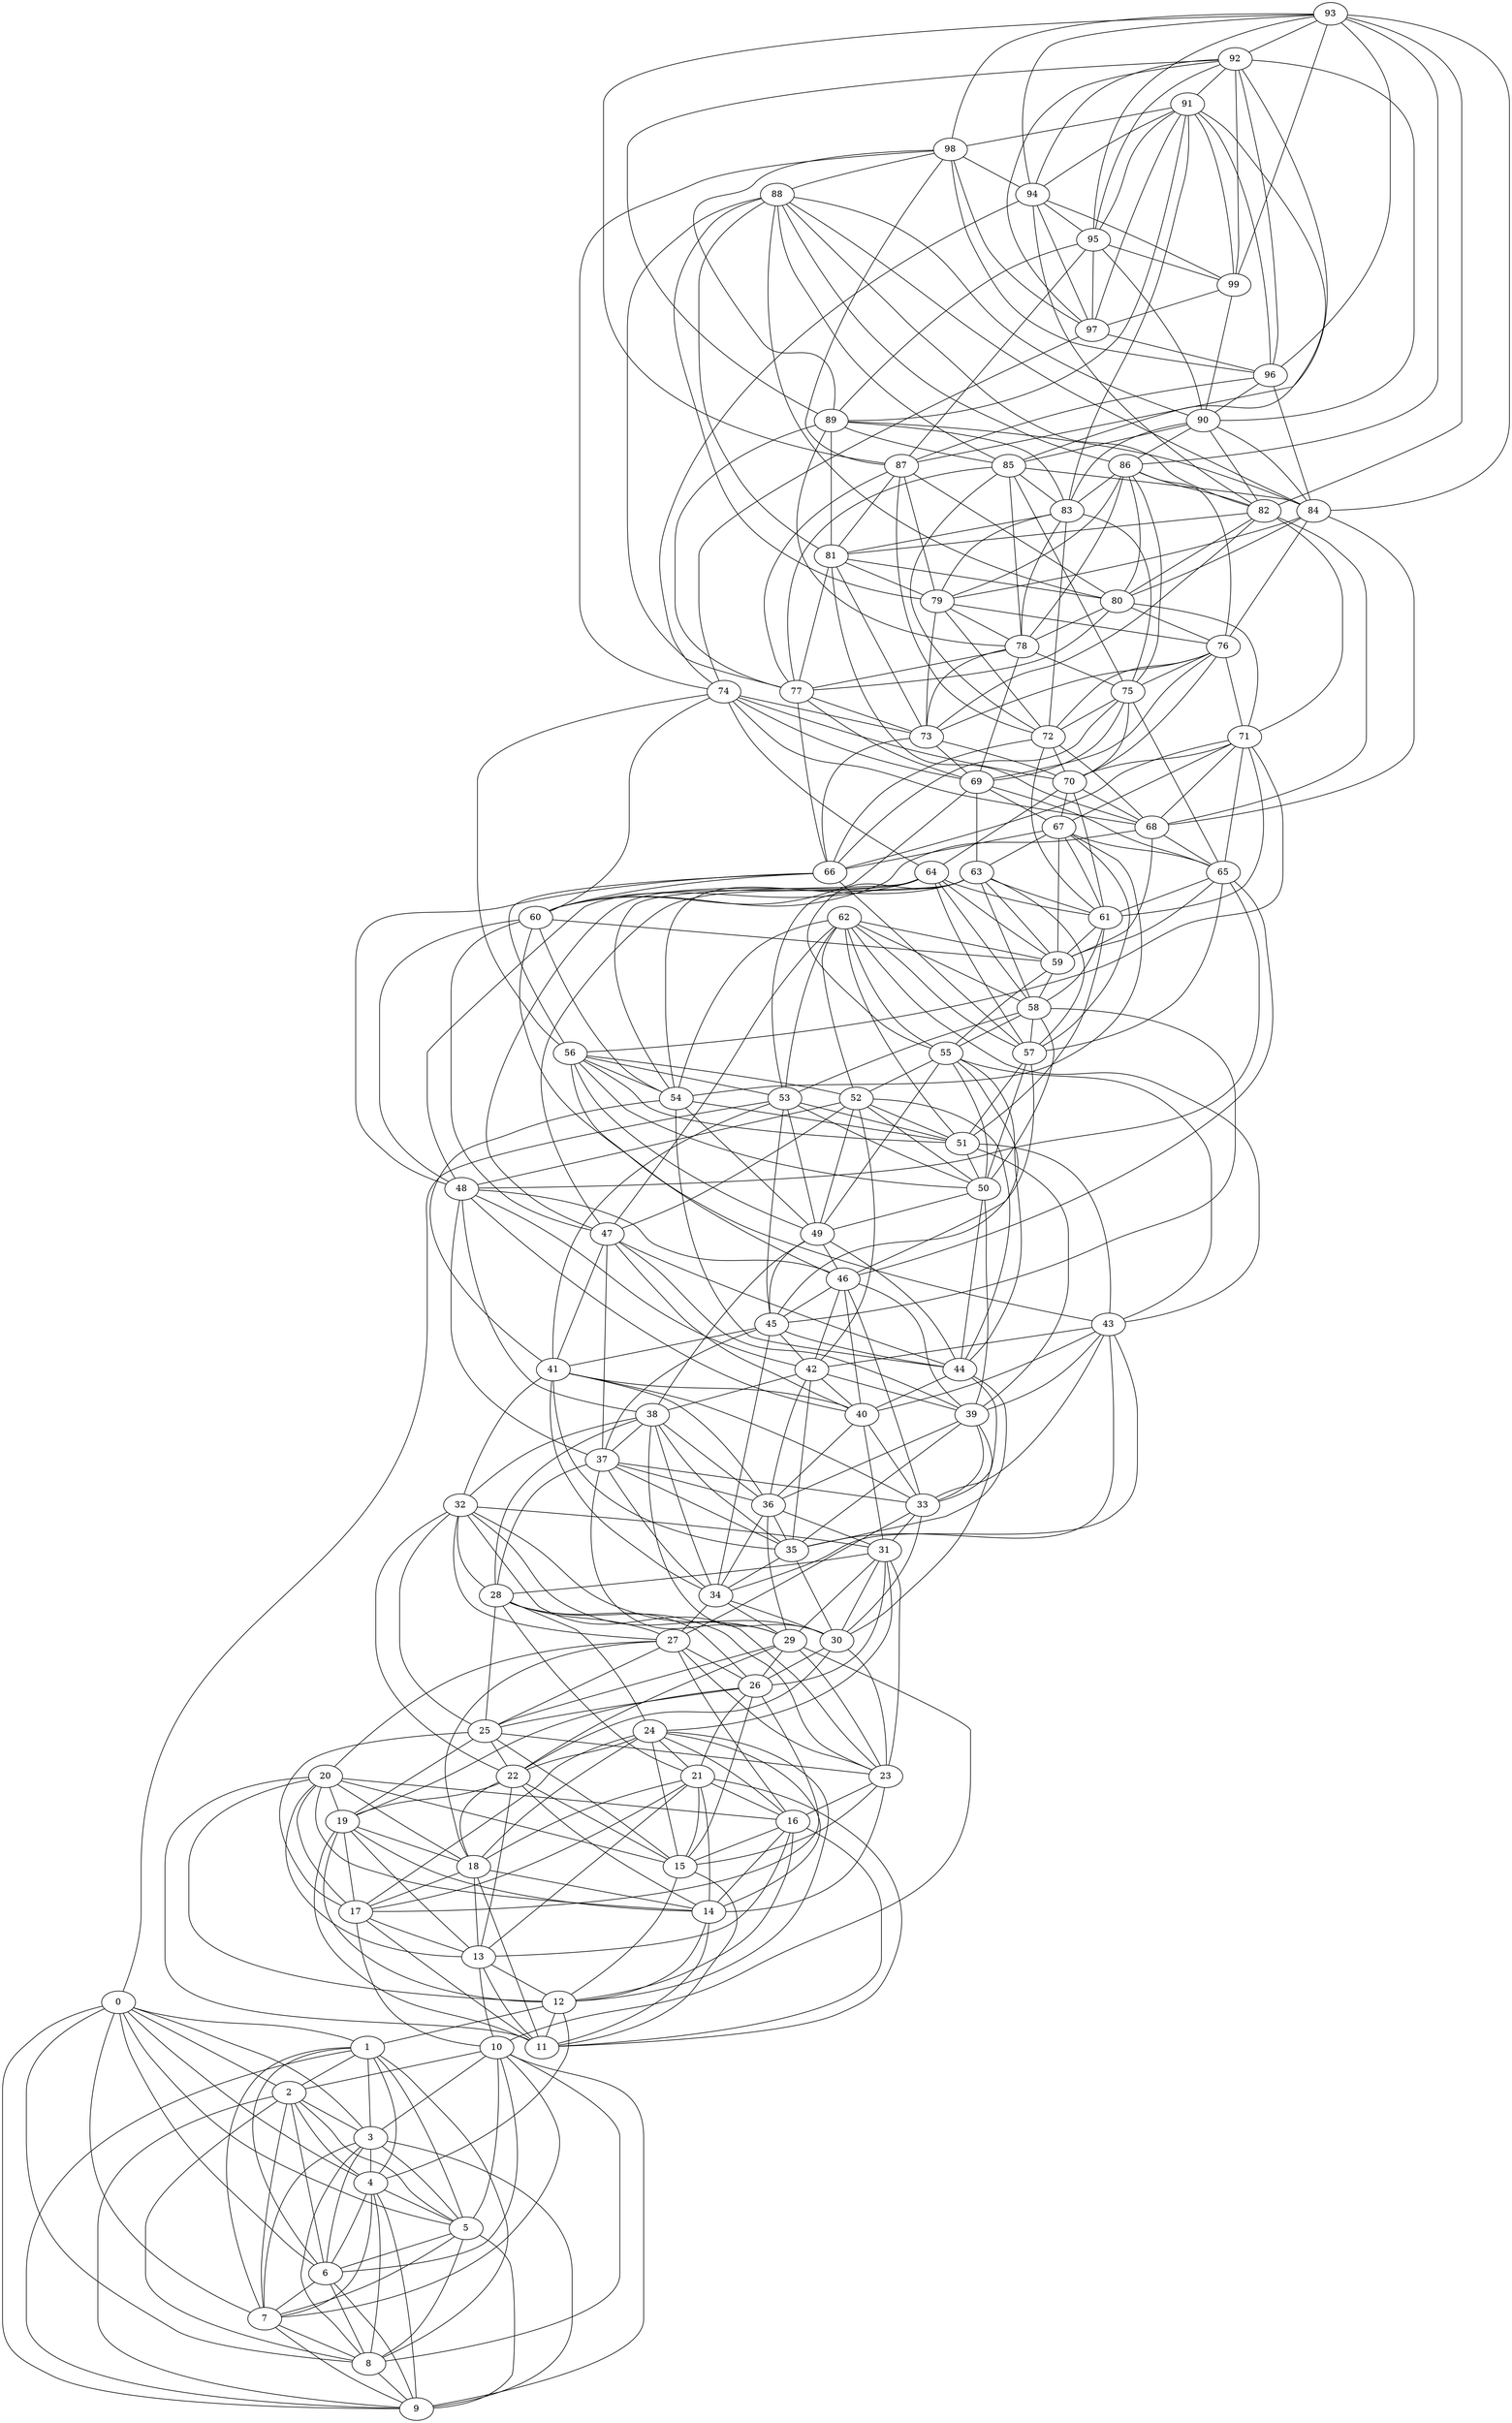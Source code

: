 graph abstract {
	88 -- {77 79 90 80 81 82 84 85 86 }
	89 -- {77 78 81 92 83 84 85 }
	90 -- {82 83 84 85 86 }
	91 -- {89 83 85 96 98 }
	92 -- {90 91 96 87 }
	93 -- {92 82 94 84 86 87 }
	94 -- {91 92 82 95 74 97 }
	95 -- {99 89 90 91 92 93 97 87 }
	96 -- {90 93 84 87 }
	97 -- {91 92 74 96 }
	10 -- {2 3 5 6 7 8 9 }
	98 -- {88 89 93 94 74 96 97 87 }
	11 -- {}
	99 -- {90 91 92 93 94 97 }
	12 -- {11 1 4 }
	13 -- {11 12 10 }
	14 -- {11 12 }
	15 -- {11 12 }
	16 -- {11 12 13 14 15 }
	17 -- {11 13 10 }
	18 -- {11 13 14 17 }
	19 -- {11 12 13 14 17 18 }
	0 -- {1 2 3 4 5 6 7 8 9 }
	1 -- {2 3 4 5 6 7 8 9 }
	2 -- {3 4 5 6 7 8 9 }
	3 -- {4 5 6 7 8 9 }
	4 -- {5 6 7 8 9 }
	5 -- {6 7 8 9 }
	6 -- {7 8 9 }
	7 -- {8 9 }
	8 -- {9 }
	9 -- {}
	20 -- {11 12 13 14 15 16 17 18 19 }
	21 -- {11 13 14 15 16 17 18 }
	22 -- {13 14 15 18 19 }
	23 -- {14 15 16 }
	24 -- {22 12 14 15 16 17 18 21 }
	25 -- {22 23 15 17 19 }
	26 -- {25 15 17 19 21 }
	27 -- {23 25 26 16 18 20 }
	28 -- {23 24 25 26 27 21 }
	29 -- {22 23 25 26 10 }
	30 -- {22 23 26 }
	31 -- {23 24 26 28 29 30 }
	32 -- {22 23 25 27 28 29 30 31 }
	33 -- {27 30 31 }
	34 -- {27 29 30 }
	35 -- {34 30 }
	36 -- {34 35 29 31 }
	37 -- {33 34 35 36 28 29 }
	38 -- {34 35 36 37 28 30 32 }
	39 -- {33 35 36 30 }
	40 -- {33 36 31 }
	41 -- {33 34 35 36 40 32 }
	42 -- {35 36 38 39 40 }
	43 -- {33 34 35 39 40 42 }
	44 -- {33 35 40 }
	45 -- {44 34 37 41 42 }
	46 -- {33 45 39 40 42 }
	47 -- {44 37 39 40 41 }
	48 -- {46 37 38 40 42 }
	49 -- {44 45 46 38 }
	50 -- {44 49 39 }
	51 -- {39 50 43 }
	52 -- {44 47 48 49 50 51 42 }
	53 -- {0 45 49 50 51 41 }
	54 -- {44 49 51 41 }
	55 -- {44 46 49 50 52 43 }
	56 -- {46 49 50 51 52 53 54 }
	57 -- {45 50 51 }
	58 -- {55 45 57 50 53 }
	59 -- {55 58 }
	60 -- {47 48 59 43 54 }
	61 -- {58 59 51 }
	62 -- {55 57 47 58 59 51 52 53 43 54 }
	63 -- {55 57 47 58 59 61 53 54 }
	64 -- {57 47 58 48 59 60 61 54 }
	65 -- {46 57 48 59 61 }
	66 -- {56 57 48 60 }
	67 -- {66 57 59 61 63 54 65 }
	68 -- {59 60 65 }
	69 -- {67 60 63 65 }
	70 -- {67 68 61 64 }
	71 -- {66 56 67 68 70 61 65 }
	72 -- {66 68 70 61 }
	73 -- {66 69 70 }
	74 -- {56 68 69 70 60 73 64 }
	75 -- {66 69 70 72 65 }
	76 -- {69 70 71 72 73 75 }
	77 -- {66 69 73 }
	78 -- {77 69 73 75 }
	79 -- {78 72 73 76 }
	80 -- {77 78 71 76 }
	81 -- {77 68 79 80 73 }
	82 -- {68 80 81 71 73 }
	83 -- {78 79 81 72 75 }
	84 -- {68 79 80 76 }
	85 -- {77 78 72 83 84 75 }
	86 -- {78 79 80 82 83 75 76 }
	87 -- {77 79 80 81 72 }
}